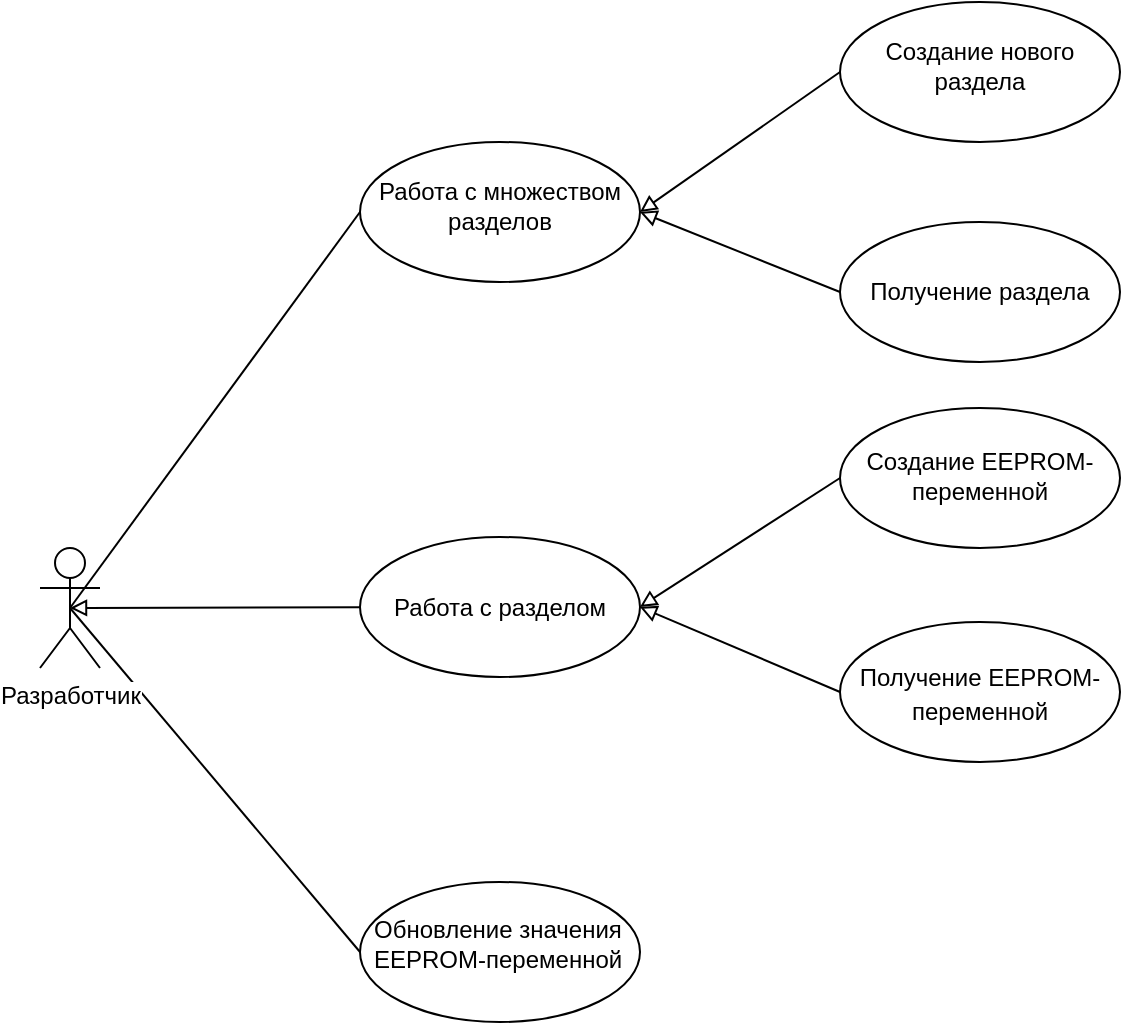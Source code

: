 <mxfile version="12.1.3" pages="1"><diagram id="gmb-iSFQ5wAesivbyCy_" name="Page-1"><mxGraphModel dx="1656" dy="726" grid="1" gridSize="10" guides="1" tooltips="1" connect="1" arrows="1" fold="1" page="1" pageScale="1" pageWidth="827" pageHeight="1169" math="0" shadow="0"><root><mxCell id="0"/><mxCell id="1" parent="0"/><mxCell id="N7kocYvwcDJgSW9SJSus-1" style="edgeStyle=none;rounded=0;orthogonalLoop=1;jettySize=auto;html=1;exitX=0.5;exitY=0.5;exitDx=0;exitDy=0;exitPerimeter=0;entryX=0;entryY=0.5;entryDx=0;entryDy=0;endArrow=none;endFill=0;" edge="1" parent="1" source="N7kocYvwcDJgSW9SJSus-4" target="N7kocYvwcDJgSW9SJSus-7"><mxGeometry relative="1" as="geometry"/></mxCell><mxCell id="N7kocYvwcDJgSW9SJSus-2" style="edgeStyle=none;rounded=0;orthogonalLoop=1;jettySize=auto;html=1;exitX=0.5;exitY=0.5;exitDx=0;exitDy=0;exitPerimeter=0;entryX=0;entryY=0.5;entryDx=0;entryDy=0;endArrow=none;endFill=0;" edge="1" parent="1" source="N7kocYvwcDJgSW9SJSus-4" target="N7kocYvwcDJgSW9SJSus-10"><mxGeometry relative="1" as="geometry"/></mxCell><mxCell id="N7kocYvwcDJgSW9SJSus-3" style="edgeStyle=none;rounded=0;orthogonalLoop=1;jettySize=auto;html=1;exitX=0.5;exitY=0.5;exitDx=0;exitDy=0;exitPerimeter=0;startArrow=block;startFill=0;endArrow=none;endFill=0;" edge="1" parent="1" source="N7kocYvwcDJgSW9SJSus-4" target="N7kocYvwcDJgSW9SJSus-15"><mxGeometry relative="1" as="geometry"/></mxCell><mxCell id="N7kocYvwcDJgSW9SJSus-4" value="Разработчик" style="shape=umlActor;verticalLabelPosition=bottom;labelBackgroundColor=#ffffff;verticalAlign=top;html=1;" vertex="1" parent="1"><mxGeometry x="170" y="533" width="30" height="60" as="geometry"/></mxCell><mxCell id="N7kocYvwcDJgSW9SJSus-5" style="edgeStyle=none;rounded=0;orthogonalLoop=1;jettySize=auto;html=1;exitX=1;exitY=0.5;exitDx=0;exitDy=0;entryX=0;entryY=0.5;entryDx=0;entryDy=0;endArrow=none;endFill=0;startArrow=block;startFill=0;" edge="1" parent="1" source="N7kocYvwcDJgSW9SJSus-7" target="N7kocYvwcDJgSW9SJSus-11"><mxGeometry relative="1" as="geometry"/></mxCell><mxCell id="N7kocYvwcDJgSW9SJSus-6" style="edgeStyle=none;rounded=0;orthogonalLoop=1;jettySize=auto;html=1;exitX=1;exitY=0.5;exitDx=0;exitDy=0;entryX=0;entryY=0.5;entryDx=0;entryDy=0;endArrow=none;endFill=0;startArrow=block;startFill=0;" edge="1" parent="1" source="N7kocYvwcDJgSW9SJSus-7" target="N7kocYvwcDJgSW9SJSus-12"><mxGeometry relative="1" as="geometry"/></mxCell><mxCell id="N7kocYvwcDJgSW9SJSus-7" value="" style="ellipse;whiteSpace=wrap;html=1;" vertex="1" parent="1"><mxGeometry x="330" y="330" width="140" height="70" as="geometry"/></mxCell><mxCell id="N7kocYvwcDJgSW9SJSus-8" style="edgeStyle=none;rounded=0;orthogonalLoop=1;jettySize=auto;html=1;exitX=1;exitY=0.5;exitDx=0;exitDy=0;entryX=0;entryY=0.5;entryDx=0;entryDy=0;startArrow=block;startFill=0;endArrow=none;endFill=0;" edge="1" parent="1" source="N7kocYvwcDJgSW9SJSus-15" target="N7kocYvwcDJgSW9SJSus-13"><mxGeometry relative="1" as="geometry"/></mxCell><mxCell id="N7kocYvwcDJgSW9SJSus-9" style="edgeStyle=none;rounded=0;orthogonalLoop=1;jettySize=auto;html=1;exitX=1;exitY=0.5;exitDx=0;exitDy=0;entryX=0;entryY=0.5;entryDx=0;entryDy=0;startArrow=block;startFill=0;endArrow=none;endFill=0;" edge="1" parent="1" source="N7kocYvwcDJgSW9SJSus-15" target="N7kocYvwcDJgSW9SJSus-14"><mxGeometry relative="1" as="geometry"/></mxCell><mxCell id="N7kocYvwcDJgSW9SJSus-10" value="" style="ellipse;whiteSpace=wrap;html=1;" vertex="1" parent="1"><mxGeometry x="330" y="700" width="140" height="70" as="geometry"/></mxCell><mxCell id="N7kocYvwcDJgSW9SJSus-11" value="" style="ellipse;whiteSpace=wrap;html=1;" vertex="1" parent="1"><mxGeometry x="570" y="260" width="140" height="70" as="geometry"/></mxCell><mxCell id="N7kocYvwcDJgSW9SJSus-12" value="&lt;span style=&quot;font-family: &amp;#34;helvetica&amp;#34; , &amp;#34;vp default&amp;#34;&quot;&gt;Получение раздела&lt;/span&gt;" style="ellipse;whiteSpace=wrap;html=1;" vertex="1" parent="1"><mxGeometry x="570" y="370" width="140" height="70" as="geometry"/></mxCell><mxCell id="N7kocYvwcDJgSW9SJSus-13" value="" style="ellipse;whiteSpace=wrap;html=1;" vertex="1" parent="1"><mxGeometry x="570" y="463" width="140" height="70" as="geometry"/></mxCell><mxCell id="N7kocYvwcDJgSW9SJSus-14" value="" style="ellipse;whiteSpace=wrap;html=1;" vertex="1" parent="1"><mxGeometry x="570" y="570" width="140" height="70" as="geometry"/></mxCell><mxCell id="N7kocYvwcDJgSW9SJSus-15" value="Работа с разделом" style="ellipse;whiteSpace=wrap;html=1;" vertex="1" parent="1"><mxGeometry x="330" y="527.5" width="140" height="70" as="geometry"/></mxCell><mxCell id="N7kocYvwcDJgSW9SJSus-16" value="&lt;span style=&quot;font-family: &amp;#34;helvetica&amp;#34; , &amp;#34;vp default&amp;#34;&quot;&gt;Работа с множеством&lt;/span&gt;" style="text;html=1;strokeColor=none;fillColor=none;align=center;verticalAlign=middle;whiteSpace=wrap;rounded=0;" vertex="1" parent="1"><mxGeometry x="335" y="345" width="130" height="20" as="geometry"/></mxCell><mxCell id="N7kocYvwcDJgSW9SJSus-17" value="разделов" style="text;html=1;strokeColor=none;fillColor=none;align=center;verticalAlign=middle;whiteSpace=wrap;rounded=0;" vertex="1" parent="1"><mxGeometry x="380" y="360" width="40" height="20" as="geometry"/></mxCell><mxCell id="N7kocYvwcDJgSW9SJSus-18" value="&lt;span style=&quot;font-family: &amp;#34;helvetica&amp;#34; , &amp;#34;vp default&amp;#34;&quot;&gt;Создание нового&lt;/span&gt;" style="text;html=1;strokeColor=none;fillColor=none;align=center;verticalAlign=middle;whiteSpace=wrap;rounded=0;" vertex="1" parent="1"><mxGeometry x="590" y="275" width="100" height="20" as="geometry"/></mxCell><mxCell id="N7kocYvwcDJgSW9SJSus-19" value="раздела" style="text;html=1;strokeColor=none;fillColor=none;align=center;verticalAlign=middle;whiteSpace=wrap;rounded=0;" vertex="1" parent="1"><mxGeometry x="620" y="290" width="40" height="20" as="geometry"/></mxCell><mxCell id="N7kocYvwcDJgSW9SJSus-20" value="&lt;span style=&quot;font-family: &amp;#34;helvetica&amp;#34; , &amp;#34;vp default&amp;#34;&quot;&gt;Создание EEPROM-&lt;/span&gt;" style="text;html=1;strokeColor=none;fillColor=none;align=center;verticalAlign=middle;whiteSpace=wrap;rounded=0;" vertex="1" parent="1"><mxGeometry x="580" y="480" width="120" height="20" as="geometry"/></mxCell><mxCell id="N7kocYvwcDJgSW9SJSus-21" value="переменной" style="text;html=1;strokeColor=none;fillColor=none;align=center;verticalAlign=middle;whiteSpace=wrap;rounded=0;" vertex="1" parent="1"><mxGeometry x="620" y="495" width="40" height="20" as="geometry"/></mxCell><mxCell id="N7kocYvwcDJgSW9SJSus-22" value="&lt;span style=&quot;font-family: &amp;#34;helvetica&amp;#34; , &amp;#34;vp default&amp;#34;&quot;&gt;Получение EEPROM-&lt;/span&gt;" style="text;html=1;strokeColor=none;fillColor=none;align=center;verticalAlign=middle;whiteSpace=wrap;rounded=0;" vertex="1" parent="1"><mxGeometry x="575" y="587.5" width="130" height="20" as="geometry"/></mxCell><mxCell id="N7kocYvwcDJgSW9SJSus-23" value="&lt;span style=&quot;font-family: &amp;#34;helvetica&amp;#34; , &amp;#34;vp default&amp;#34;&quot;&gt;переменной&lt;/span&gt;" style="text;html=1;strokeColor=none;fillColor=none;align=center;verticalAlign=middle;whiteSpace=wrap;rounded=0;" vertex="1" parent="1"><mxGeometry x="620" y="605" width="40" height="20" as="geometry"/></mxCell><mxCell id="N7kocYvwcDJgSW9SJSus-25" value="Обновление значения" style="text;html=1;" vertex="1" parent="1"><mxGeometry x="335" y="710" width="150" height="30" as="geometry"/></mxCell><mxCell id="N7kocYvwcDJgSW9SJSus-26" value="EEPROM-переменной" style="text;html=1;" vertex="1" parent="1"><mxGeometry x="335" y="725" width="150" height="30" as="geometry"/></mxCell></root></mxGraphModel></diagram></mxfile>